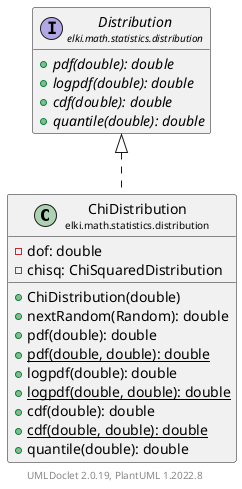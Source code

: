 @startuml
    remove .*\.(Instance|Par|Parameterizer|Factory)$
    set namespaceSeparator none
    hide empty fields
    hide empty methods

    class "<size:14>ChiDistribution\n<size:10>elki.math.statistics.distribution" as elki.math.statistics.distribution.ChiDistribution [[ChiDistribution.html]] {
        -dof: double
        -chisq: ChiSquaredDistribution
        +ChiDistribution(double)
        +nextRandom(Random): double
        +pdf(double): double
        {static} +pdf(double, double): double
        +logpdf(double): double
        {static} +logpdf(double, double): double
        +cdf(double): double
        {static} +cdf(double, double): double
        +quantile(double): double
    }

    interface "<size:14>Distribution\n<size:10>elki.math.statistics.distribution" as elki.math.statistics.distribution.Distribution [[Distribution.html]] {
        {abstract} +pdf(double): double
        {abstract} +logpdf(double): double
        {abstract} +cdf(double): double
        {abstract} +quantile(double): double
    }
    class "<size:14>ChiDistribution.Par\n<size:10>elki.math.statistics.distribution" as elki.math.statistics.distribution.ChiDistribution.Par [[ChiDistribution.Par.html]]

    elki.math.statistics.distribution.Distribution <|.. elki.math.statistics.distribution.ChiDistribution
    elki.math.statistics.distribution.ChiDistribution +-- elki.math.statistics.distribution.ChiDistribution.Par

    center footer UMLDoclet 2.0.19, PlantUML 1.2022.8
@enduml
